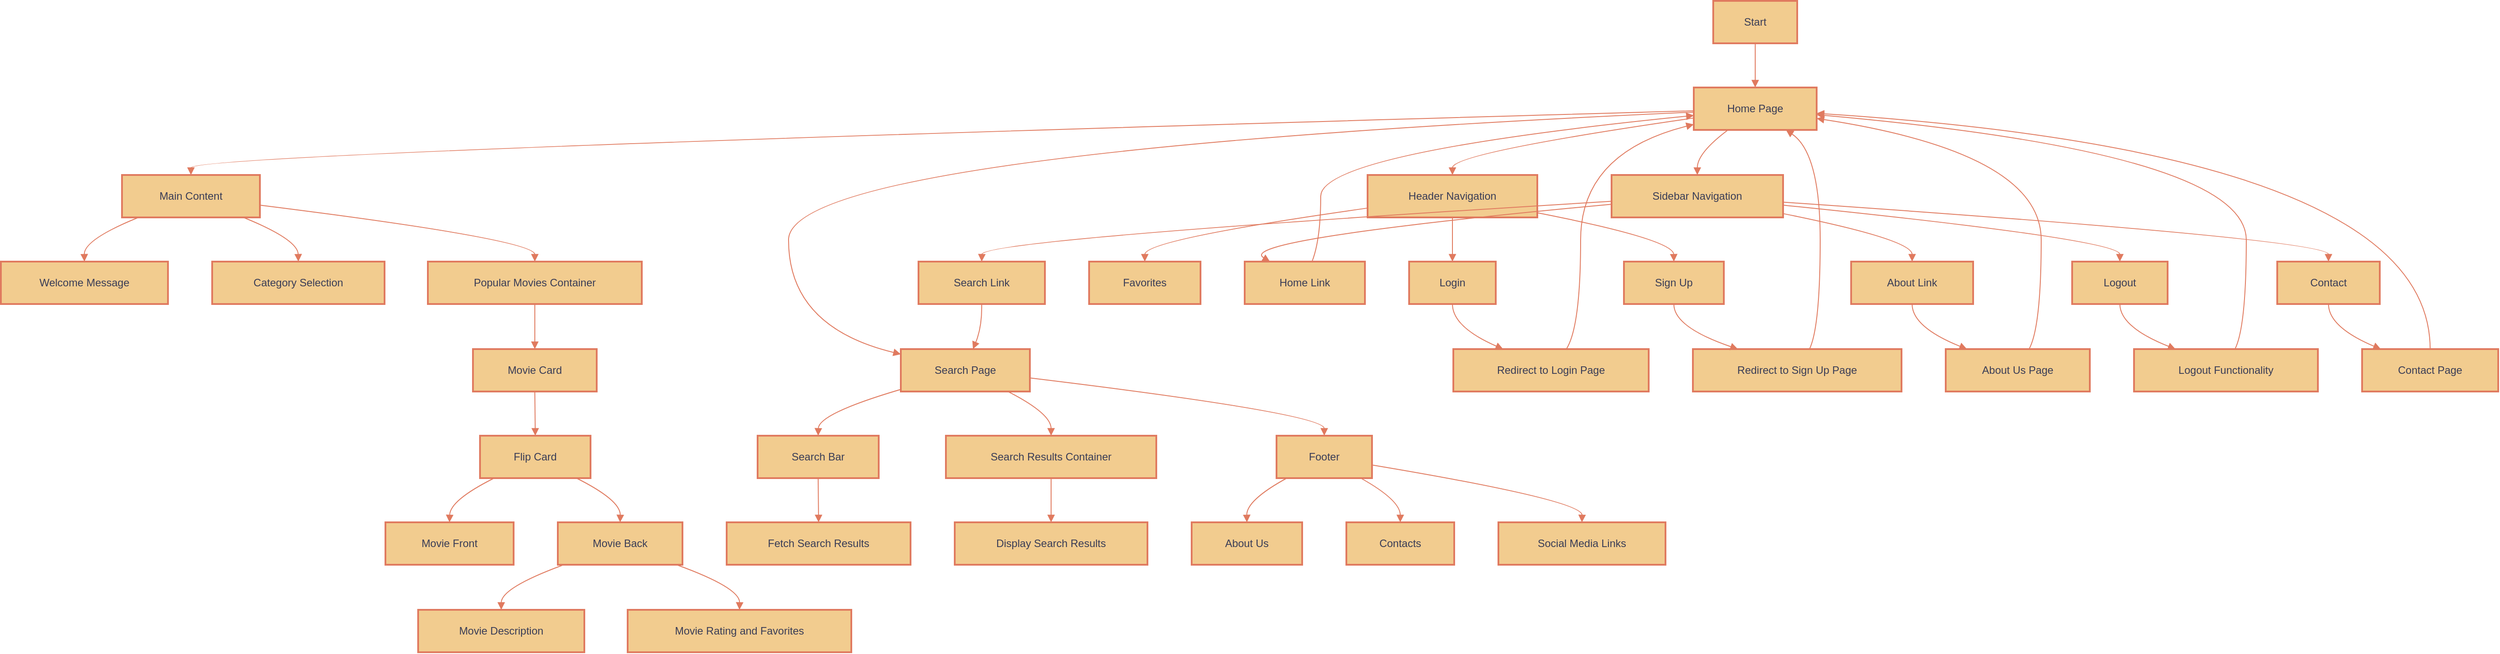 <mxfile version="24.7.17">
  <diagram name="Page-1" id="RwiVDrGwcPDumMMB-b11">
    <mxGraphModel dx="1000" dy="497" grid="1" gridSize="10" guides="1" tooltips="1" connect="1" arrows="1" fold="1" page="1" pageScale="1" pageWidth="827" pageHeight="1169" math="0" shadow="0">
      <root>
        <mxCell id="0" />
        <mxCell id="1" parent="0" />
        <mxCell id="AO27_3ovghTQUj0quv3u-1" value="Start" style="whiteSpace=wrap;strokeWidth=2;labelBackgroundColor=none;fillColor=#F2CC8F;strokeColor=#E07A5F;fontColor=#393C56;" vertex="1" parent="1">
          <mxGeometry x="1957" y="20" width="95" height="48" as="geometry" />
        </mxCell>
        <mxCell id="AO27_3ovghTQUj0quv3u-2" value="Home Page" style="whiteSpace=wrap;strokeWidth=2;labelBackgroundColor=none;fillColor=#F2CC8F;strokeColor=#E07A5F;fontColor=#393C56;" vertex="1" parent="1">
          <mxGeometry x="1935" y="118" width="139" height="48" as="geometry" />
        </mxCell>
        <mxCell id="AO27_3ovghTQUj0quv3u-3" value="Header Navigation" style="whiteSpace=wrap;strokeWidth=2;labelBackgroundColor=none;fillColor=#F2CC8F;strokeColor=#E07A5F;fontColor=#393C56;" vertex="1" parent="1">
          <mxGeometry x="1566" y="217" width="192" height="48" as="geometry" />
        </mxCell>
        <mxCell id="AO27_3ovghTQUj0quv3u-4" value="Sidebar Navigation" style="whiteSpace=wrap;strokeWidth=2;labelBackgroundColor=none;fillColor=#F2CC8F;strokeColor=#E07A5F;fontColor=#393C56;" vertex="1" parent="1">
          <mxGeometry x="1842" y="217" width="194" height="48" as="geometry" />
        </mxCell>
        <mxCell id="AO27_3ovghTQUj0quv3u-5" value="Main Content" style="whiteSpace=wrap;strokeWidth=2;labelBackgroundColor=none;fillColor=#F2CC8F;strokeColor=#E07A5F;fontColor=#393C56;" vertex="1" parent="1">
          <mxGeometry x="157" y="217" width="156" height="48" as="geometry" />
        </mxCell>
        <mxCell id="AO27_3ovghTQUj0quv3u-6" value="Welcome Message" style="whiteSpace=wrap;strokeWidth=2;labelBackgroundColor=none;fillColor=#F2CC8F;strokeColor=#E07A5F;fontColor=#393C56;" vertex="1" parent="1">
          <mxGeometry x="20" y="315" width="189" height="48" as="geometry" />
        </mxCell>
        <mxCell id="AO27_3ovghTQUj0quv3u-7" value="Category Selection" style="whiteSpace=wrap;strokeWidth=2;labelBackgroundColor=none;fillColor=#F2CC8F;strokeColor=#E07A5F;fontColor=#393C56;" vertex="1" parent="1">
          <mxGeometry x="259" y="315" width="195" height="48" as="geometry" />
        </mxCell>
        <mxCell id="AO27_3ovghTQUj0quv3u-8" value="Popular Movies Container" style="whiteSpace=wrap;strokeWidth=2;labelBackgroundColor=none;fillColor=#F2CC8F;strokeColor=#E07A5F;fontColor=#393C56;" vertex="1" parent="1">
          <mxGeometry x="503" y="315" width="242" height="48" as="geometry" />
        </mxCell>
        <mxCell id="AO27_3ovghTQUj0quv3u-9" value="Movie Card" style="whiteSpace=wrap;strokeWidth=2;labelBackgroundColor=none;fillColor=#F2CC8F;strokeColor=#E07A5F;fontColor=#393C56;" vertex="1" parent="1">
          <mxGeometry x="554" y="414" width="140" height="48" as="geometry" />
        </mxCell>
        <mxCell id="AO27_3ovghTQUj0quv3u-10" value="Flip Card" style="whiteSpace=wrap;strokeWidth=2;labelBackgroundColor=none;fillColor=#F2CC8F;strokeColor=#E07A5F;fontColor=#393C56;" vertex="1" parent="1">
          <mxGeometry x="562" y="512" width="125" height="48" as="geometry" />
        </mxCell>
        <mxCell id="AO27_3ovghTQUj0quv3u-11" value="Movie Front" style="whiteSpace=wrap;strokeWidth=2;labelBackgroundColor=none;fillColor=#F2CC8F;strokeColor=#E07A5F;fontColor=#393C56;" vertex="1" parent="1">
          <mxGeometry x="455" y="610" width="145" height="48" as="geometry" />
        </mxCell>
        <mxCell id="AO27_3ovghTQUj0quv3u-12" value="Movie Back" style="whiteSpace=wrap;strokeWidth=2;labelBackgroundColor=none;fillColor=#F2CC8F;strokeColor=#E07A5F;fontColor=#393C56;" vertex="1" parent="1">
          <mxGeometry x="650" y="610" width="141" height="48" as="geometry" />
        </mxCell>
        <mxCell id="AO27_3ovghTQUj0quv3u-13" value="Movie Description" style="whiteSpace=wrap;strokeWidth=2;labelBackgroundColor=none;fillColor=#F2CC8F;strokeColor=#E07A5F;fontColor=#393C56;" vertex="1" parent="1">
          <mxGeometry x="492" y="709" width="188" height="48" as="geometry" />
        </mxCell>
        <mxCell id="AO27_3ovghTQUj0quv3u-14" value="Movie Rating and Favorites" style="whiteSpace=wrap;strokeWidth=2;labelBackgroundColor=none;fillColor=#F2CC8F;strokeColor=#E07A5F;fontColor=#393C56;" vertex="1" parent="1">
          <mxGeometry x="729" y="709" width="253" height="48" as="geometry" />
        </mxCell>
        <mxCell id="AO27_3ovghTQUj0quv3u-15" value="Login" style="whiteSpace=wrap;strokeWidth=2;labelBackgroundColor=none;fillColor=#F2CC8F;strokeColor=#E07A5F;fontColor=#393C56;" vertex="1" parent="1">
          <mxGeometry x="1613" y="315" width="98" height="48" as="geometry" />
        </mxCell>
        <mxCell id="AO27_3ovghTQUj0quv3u-16" value="Sign Up" style="whiteSpace=wrap;strokeWidth=2;labelBackgroundColor=none;fillColor=#F2CC8F;strokeColor=#E07A5F;fontColor=#393C56;" vertex="1" parent="1">
          <mxGeometry x="1856" y="315" width="113" height="48" as="geometry" />
        </mxCell>
        <mxCell id="AO27_3ovghTQUj0quv3u-17" value="Favorites" style="whiteSpace=wrap;strokeWidth=2;labelBackgroundColor=none;fillColor=#F2CC8F;strokeColor=#E07A5F;fontColor=#393C56;" vertex="1" parent="1">
          <mxGeometry x="1251" y="315" width="126" height="48" as="geometry" />
        </mxCell>
        <mxCell id="AO27_3ovghTQUj0quv3u-18" value="Home Link" style="whiteSpace=wrap;strokeWidth=2;labelBackgroundColor=none;fillColor=#F2CC8F;strokeColor=#E07A5F;fontColor=#393C56;" vertex="1" parent="1">
          <mxGeometry x="1427" y="315" width="136" height="48" as="geometry" />
        </mxCell>
        <mxCell id="AO27_3ovghTQUj0quv3u-19" value="Search Link" style="whiteSpace=wrap;strokeWidth=2;labelBackgroundColor=none;fillColor=#F2CC8F;strokeColor=#E07A5F;fontColor=#393C56;" vertex="1" parent="1">
          <mxGeometry x="1058" y="315" width="143" height="48" as="geometry" />
        </mxCell>
        <mxCell id="AO27_3ovghTQUj0quv3u-20" value="About Link" style="whiteSpace=wrap;strokeWidth=2;labelBackgroundColor=none;fillColor=#F2CC8F;strokeColor=#E07A5F;fontColor=#393C56;" vertex="1" parent="1">
          <mxGeometry x="2113" y="315" width="138" height="48" as="geometry" />
        </mxCell>
        <mxCell id="AO27_3ovghTQUj0quv3u-21" value="Logout" style="whiteSpace=wrap;strokeWidth=2;labelBackgroundColor=none;fillColor=#F2CC8F;strokeColor=#E07A5F;fontColor=#393C56;" vertex="1" parent="1">
          <mxGeometry x="2363" y="315" width="108" height="48" as="geometry" />
        </mxCell>
        <mxCell id="AO27_3ovghTQUj0quv3u-22" value="Contact" style="whiteSpace=wrap;strokeWidth=2;labelBackgroundColor=none;fillColor=#F2CC8F;strokeColor=#E07A5F;fontColor=#393C56;" vertex="1" parent="1">
          <mxGeometry x="2595" y="315" width="116" height="48" as="geometry" />
        </mxCell>
        <mxCell id="AO27_3ovghTQUj0quv3u-23" value="Search Page" style="whiteSpace=wrap;strokeWidth=2;labelBackgroundColor=none;fillColor=#F2CC8F;strokeColor=#E07A5F;fontColor=#393C56;" vertex="1" parent="1">
          <mxGeometry x="1038" y="414" width="146" height="48" as="geometry" />
        </mxCell>
        <mxCell id="AO27_3ovghTQUj0quv3u-24" value="Search Bar" style="whiteSpace=wrap;strokeWidth=2;labelBackgroundColor=none;fillColor=#F2CC8F;strokeColor=#E07A5F;fontColor=#393C56;" vertex="1" parent="1">
          <mxGeometry x="876" y="512" width="137" height="48" as="geometry" />
        </mxCell>
        <mxCell id="AO27_3ovghTQUj0quv3u-25" value="Search Results Container" style="whiteSpace=wrap;strokeWidth=2;labelBackgroundColor=none;fillColor=#F2CC8F;strokeColor=#E07A5F;fontColor=#393C56;" vertex="1" parent="1">
          <mxGeometry x="1089" y="512" width="238" height="48" as="geometry" />
        </mxCell>
        <mxCell id="AO27_3ovghTQUj0quv3u-26" value="Redirect to Login Page" style="whiteSpace=wrap;strokeWidth=2;labelBackgroundColor=none;fillColor=#F2CC8F;strokeColor=#E07A5F;fontColor=#393C56;" vertex="1" parent="1">
          <mxGeometry x="1663" y="414" width="221" height="48" as="geometry" />
        </mxCell>
        <mxCell id="AO27_3ovghTQUj0quv3u-27" value="Redirect to Sign Up Page" style="whiteSpace=wrap;strokeWidth=2;labelBackgroundColor=none;fillColor=#F2CC8F;strokeColor=#E07A5F;fontColor=#393C56;" vertex="1" parent="1">
          <mxGeometry x="1934" y="414" width="236" height="48" as="geometry" />
        </mxCell>
        <mxCell id="AO27_3ovghTQUj0quv3u-28" value="Fetch Search Results" style="whiteSpace=wrap;strokeWidth=2;labelBackgroundColor=none;fillColor=#F2CC8F;strokeColor=#E07A5F;fontColor=#393C56;" vertex="1" parent="1">
          <mxGeometry x="841" y="610" width="208" height="48" as="geometry" />
        </mxCell>
        <mxCell id="AO27_3ovghTQUj0quv3u-29" value="Display Search Results" style="whiteSpace=wrap;strokeWidth=2;labelBackgroundColor=none;fillColor=#F2CC8F;strokeColor=#E07A5F;fontColor=#393C56;" vertex="1" parent="1">
          <mxGeometry x="1099" y="610" width="218" height="48" as="geometry" />
        </mxCell>
        <mxCell id="AO27_3ovghTQUj0quv3u-30" value="Footer" style="whiteSpace=wrap;strokeWidth=2;labelBackgroundColor=none;fillColor=#F2CC8F;strokeColor=#E07A5F;fontColor=#393C56;" vertex="1" parent="1">
          <mxGeometry x="1463" y="512" width="108" height="48" as="geometry" />
        </mxCell>
        <mxCell id="AO27_3ovghTQUj0quv3u-31" value="About Us" style="whiteSpace=wrap;strokeWidth=2;labelBackgroundColor=none;fillColor=#F2CC8F;strokeColor=#E07A5F;fontColor=#393C56;" vertex="1" parent="1">
          <mxGeometry x="1367" y="610" width="125" height="48" as="geometry" />
        </mxCell>
        <mxCell id="AO27_3ovghTQUj0quv3u-32" value="Contacts" style="whiteSpace=wrap;strokeWidth=2;labelBackgroundColor=none;fillColor=#F2CC8F;strokeColor=#E07A5F;fontColor=#393C56;" vertex="1" parent="1">
          <mxGeometry x="1542" y="610" width="122" height="48" as="geometry" />
        </mxCell>
        <mxCell id="AO27_3ovghTQUj0quv3u-33" value="Social Media Links" style="whiteSpace=wrap;strokeWidth=2;labelBackgroundColor=none;fillColor=#F2CC8F;strokeColor=#E07A5F;fontColor=#393C56;" vertex="1" parent="1">
          <mxGeometry x="1714" y="610" width="189" height="48" as="geometry" />
        </mxCell>
        <mxCell id="AO27_3ovghTQUj0quv3u-34" value="About Us Page" style="whiteSpace=wrap;strokeWidth=2;labelBackgroundColor=none;fillColor=#F2CC8F;strokeColor=#E07A5F;fontColor=#393C56;" vertex="1" parent="1">
          <mxGeometry x="2220" y="414" width="163" height="48" as="geometry" />
        </mxCell>
        <mxCell id="AO27_3ovghTQUj0quv3u-35" value="Logout Functionality" style="whiteSpace=wrap;strokeWidth=2;labelBackgroundColor=none;fillColor=#F2CC8F;strokeColor=#E07A5F;fontColor=#393C56;" vertex="1" parent="1">
          <mxGeometry x="2433" y="414" width="208" height="48" as="geometry" />
        </mxCell>
        <mxCell id="AO27_3ovghTQUj0quv3u-36" value="Contact Page" style="whiteSpace=wrap;strokeWidth=2;labelBackgroundColor=none;fillColor=#F2CC8F;strokeColor=#E07A5F;fontColor=#393C56;" vertex="1" parent="1">
          <mxGeometry x="2691" y="414" width="154" height="48" as="geometry" />
        </mxCell>
        <mxCell id="AO27_3ovghTQUj0quv3u-37" value="" style="curved=1;startArrow=none;endArrow=block;exitX=0.5;exitY=1.01;entryX=0.5;entryY=0.01;rounded=0;labelBackgroundColor=none;strokeColor=#E07A5F;fontColor=default;" edge="1" parent="1" source="AO27_3ovghTQUj0quv3u-1" target="AO27_3ovghTQUj0quv3u-2">
          <mxGeometry relative="1" as="geometry">
            <Array as="points" />
          </mxGeometry>
        </mxCell>
        <mxCell id="AO27_3ovghTQUj0quv3u-38" value="" style="curved=1;startArrow=none;endArrow=block;exitX=0;exitY=0.72;entryX=0.5;entryY=0;rounded=0;labelBackgroundColor=none;strokeColor=#E07A5F;fontColor=default;" edge="1" parent="1" source="AO27_3ovghTQUj0quv3u-2" target="AO27_3ovghTQUj0quv3u-3">
          <mxGeometry relative="1" as="geometry">
            <Array as="points">
              <mxPoint x="1662" y="192" />
            </Array>
          </mxGeometry>
        </mxCell>
        <mxCell id="AO27_3ovghTQUj0quv3u-39" value="" style="curved=1;startArrow=none;endArrow=block;exitX=0.27;exitY=1.02;entryX=0.5;entryY=0;rounded=0;labelBackgroundColor=none;strokeColor=#E07A5F;fontColor=default;" edge="1" parent="1" source="AO27_3ovghTQUj0quv3u-2" target="AO27_3ovghTQUj0quv3u-4">
          <mxGeometry relative="1" as="geometry">
            <Array as="points">
              <mxPoint x="1939" y="192" />
            </Array>
          </mxGeometry>
        </mxCell>
        <mxCell id="AO27_3ovghTQUj0quv3u-40" value="" style="curved=1;startArrow=none;endArrow=block;exitX=0;exitY=0.55;entryX=0.5;entryY=0;rounded=0;labelBackgroundColor=none;strokeColor=#E07A5F;fontColor=default;" edge="1" parent="1" source="AO27_3ovghTQUj0quv3u-2" target="AO27_3ovghTQUj0quv3u-5">
          <mxGeometry relative="1" as="geometry">
            <Array as="points">
              <mxPoint x="235" y="192" />
            </Array>
          </mxGeometry>
        </mxCell>
        <mxCell id="AO27_3ovghTQUj0quv3u-41" value="" style="curved=1;startArrow=none;endArrow=block;exitX=0.12;exitY=1;entryX=0.5;entryY=0;rounded=0;labelBackgroundColor=none;strokeColor=#E07A5F;fontColor=default;" edge="1" parent="1" source="AO27_3ovghTQUj0quv3u-5" target="AO27_3ovghTQUj0quv3u-6">
          <mxGeometry relative="1" as="geometry">
            <Array as="points">
              <mxPoint x="114" y="290" />
            </Array>
          </mxGeometry>
        </mxCell>
        <mxCell id="AO27_3ovghTQUj0quv3u-42" value="" style="curved=1;startArrow=none;endArrow=block;exitX=0.88;exitY=1;entryX=0.5;entryY=0;rounded=0;labelBackgroundColor=none;strokeColor=#E07A5F;fontColor=default;" edge="1" parent="1" source="AO27_3ovghTQUj0quv3u-5" target="AO27_3ovghTQUj0quv3u-7">
          <mxGeometry relative="1" as="geometry">
            <Array as="points">
              <mxPoint x="356" y="290" />
            </Array>
          </mxGeometry>
        </mxCell>
        <mxCell id="AO27_3ovghTQUj0quv3u-43" value="" style="curved=1;startArrow=none;endArrow=block;exitX=1;exitY=0.71;entryX=0.5;entryY=0;rounded=0;labelBackgroundColor=none;strokeColor=#E07A5F;fontColor=default;" edge="1" parent="1" source="AO27_3ovghTQUj0quv3u-5" target="AO27_3ovghTQUj0quv3u-8">
          <mxGeometry relative="1" as="geometry">
            <Array as="points">
              <mxPoint x="624" y="290" />
            </Array>
          </mxGeometry>
        </mxCell>
        <mxCell id="AO27_3ovghTQUj0quv3u-44" value="" style="curved=1;startArrow=none;endArrow=block;exitX=0.5;exitY=1.01;entryX=0.5;entryY=-0.01;rounded=0;labelBackgroundColor=none;strokeColor=#E07A5F;fontColor=default;" edge="1" parent="1" source="AO27_3ovghTQUj0quv3u-8" target="AO27_3ovghTQUj0quv3u-9">
          <mxGeometry relative="1" as="geometry">
            <Array as="points" />
          </mxGeometry>
        </mxCell>
        <mxCell id="AO27_3ovghTQUj0quv3u-45" value="" style="curved=1;startArrow=none;endArrow=block;exitX=0.5;exitY=1;entryX=0.5;entryY=0;rounded=0;labelBackgroundColor=none;strokeColor=#E07A5F;fontColor=default;" edge="1" parent="1" source="AO27_3ovghTQUj0quv3u-9" target="AO27_3ovghTQUj0quv3u-10">
          <mxGeometry relative="1" as="geometry">
            <Array as="points" />
          </mxGeometry>
        </mxCell>
        <mxCell id="AO27_3ovghTQUj0quv3u-46" value="" style="curved=1;startArrow=none;endArrow=block;exitX=0.12;exitY=1.01;entryX=0.5;entryY=0.01;rounded=0;labelBackgroundColor=none;strokeColor=#E07A5F;fontColor=default;" edge="1" parent="1" source="AO27_3ovghTQUj0quv3u-10" target="AO27_3ovghTQUj0quv3u-11">
          <mxGeometry relative="1" as="geometry">
            <Array as="points">
              <mxPoint x="528" y="585" />
            </Array>
          </mxGeometry>
        </mxCell>
        <mxCell id="AO27_3ovghTQUj0quv3u-47" value="" style="curved=1;startArrow=none;endArrow=block;exitX=0.88;exitY=1.01;entryX=0.5;entryY=0.01;rounded=0;labelBackgroundColor=none;strokeColor=#E07A5F;fontColor=default;" edge="1" parent="1" source="AO27_3ovghTQUj0quv3u-10" target="AO27_3ovghTQUj0quv3u-12">
          <mxGeometry relative="1" as="geometry">
            <Array as="points">
              <mxPoint x="721" y="585" />
            </Array>
          </mxGeometry>
        </mxCell>
        <mxCell id="AO27_3ovghTQUj0quv3u-48" value="" style="curved=1;startArrow=none;endArrow=block;exitX=0.03;exitY=1.02;entryX=0.5;entryY=0;rounded=0;labelBackgroundColor=none;strokeColor=#E07A5F;fontColor=default;" edge="1" parent="1" source="AO27_3ovghTQUj0quv3u-12" target="AO27_3ovghTQUj0quv3u-13">
          <mxGeometry relative="1" as="geometry">
            <Array as="points">
              <mxPoint x="586" y="684" />
            </Array>
          </mxGeometry>
        </mxCell>
        <mxCell id="AO27_3ovghTQUj0quv3u-49" value="" style="curved=1;startArrow=none;endArrow=block;exitX=0.97;exitY=1.02;entryX=0.5;entryY=0;rounded=0;labelBackgroundColor=none;strokeColor=#E07A5F;fontColor=default;" edge="1" parent="1" source="AO27_3ovghTQUj0quv3u-12" target="AO27_3ovghTQUj0quv3u-14">
          <mxGeometry relative="1" as="geometry">
            <Array as="points">
              <mxPoint x="856" y="684" />
            </Array>
          </mxGeometry>
        </mxCell>
        <mxCell id="AO27_3ovghTQUj0quv3u-50" value="" style="curved=1;startArrow=none;endArrow=block;exitX=0.5;exitY=1;entryX=0.5;entryY=0;rounded=0;labelBackgroundColor=none;strokeColor=#E07A5F;fontColor=default;" edge="1" parent="1" source="AO27_3ovghTQUj0quv3u-3" target="AO27_3ovghTQUj0quv3u-15">
          <mxGeometry relative="1" as="geometry">
            <Array as="points" />
          </mxGeometry>
        </mxCell>
        <mxCell id="AO27_3ovghTQUj0quv3u-51" value="" style="curved=1;startArrow=none;endArrow=block;exitX=1;exitY=0.89;entryX=0.5;entryY=0;rounded=0;labelBackgroundColor=none;strokeColor=#E07A5F;fontColor=default;" edge="1" parent="1" source="AO27_3ovghTQUj0quv3u-3" target="AO27_3ovghTQUj0quv3u-16">
          <mxGeometry relative="1" as="geometry">
            <Array as="points">
              <mxPoint x="1912" y="290" />
            </Array>
          </mxGeometry>
        </mxCell>
        <mxCell id="AO27_3ovghTQUj0quv3u-52" value="" style="curved=1;startArrow=none;endArrow=block;exitX=0;exitY=0.78;entryX=0.5;entryY=0;rounded=0;labelBackgroundColor=none;strokeColor=#E07A5F;fontColor=default;" edge="1" parent="1" source="AO27_3ovghTQUj0quv3u-3" target="AO27_3ovghTQUj0quv3u-17">
          <mxGeometry relative="1" as="geometry">
            <Array as="points">
              <mxPoint x="1314" y="290" />
            </Array>
          </mxGeometry>
        </mxCell>
        <mxCell id="AO27_3ovghTQUj0quv3u-53" value="" style="curved=1;startArrow=none;endArrow=block;exitX=0;exitY=0.69;entryX=0.21;entryY=0;rounded=0;labelBackgroundColor=none;strokeColor=#E07A5F;fontColor=default;" edge="1" parent="1" source="AO27_3ovghTQUj0quv3u-4" target="AO27_3ovghTQUj0quv3u-18">
          <mxGeometry relative="1" as="geometry">
            <Array as="points">
              <mxPoint x="1414" y="290" />
            </Array>
          </mxGeometry>
        </mxCell>
        <mxCell id="AO27_3ovghTQUj0quv3u-54" value="" style="curved=1;startArrow=none;endArrow=block;exitX=0;exitY=0.62;entryX=0.5;entryY=0;rounded=0;labelBackgroundColor=none;strokeColor=#E07A5F;fontColor=default;" edge="1" parent="1" source="AO27_3ovghTQUj0quv3u-4" target="AO27_3ovghTQUj0quv3u-19">
          <mxGeometry relative="1" as="geometry">
            <Array as="points">
              <mxPoint x="1130" y="290" />
            </Array>
          </mxGeometry>
        </mxCell>
        <mxCell id="AO27_3ovghTQUj0quv3u-55" value="" style="curved=1;startArrow=none;endArrow=block;exitX=1;exitY=0.91;entryX=0.5;entryY=0;rounded=0;labelBackgroundColor=none;strokeColor=#E07A5F;fontColor=default;" edge="1" parent="1" source="AO27_3ovghTQUj0quv3u-4" target="AO27_3ovghTQUj0quv3u-20">
          <mxGeometry relative="1" as="geometry">
            <Array as="points">
              <mxPoint x="2182" y="290" />
            </Array>
          </mxGeometry>
        </mxCell>
        <mxCell id="AO27_3ovghTQUj0quv3u-56" value="" style="curved=1;startArrow=none;endArrow=block;exitX=1;exitY=0.71;entryX=0.5;entryY=0;rounded=0;labelBackgroundColor=none;strokeColor=#E07A5F;fontColor=default;" edge="1" parent="1" source="AO27_3ovghTQUj0quv3u-4" target="AO27_3ovghTQUj0quv3u-21">
          <mxGeometry relative="1" as="geometry">
            <Array as="points">
              <mxPoint x="2417" y="290" />
            </Array>
          </mxGeometry>
        </mxCell>
        <mxCell id="AO27_3ovghTQUj0quv3u-57" value="" style="curved=1;startArrow=none;endArrow=block;exitX=1;exitY=0.64;entryX=0.5;entryY=0;rounded=0;labelBackgroundColor=none;strokeColor=#E07A5F;fontColor=default;" edge="1" parent="1" source="AO27_3ovghTQUj0quv3u-4" target="AO27_3ovghTQUj0quv3u-22">
          <mxGeometry relative="1" as="geometry">
            <Array as="points">
              <mxPoint x="2653" y="290" />
            </Array>
          </mxGeometry>
        </mxCell>
        <mxCell id="AO27_3ovghTQUj0quv3u-58" value="" style="curved=1;startArrow=none;endArrow=block;exitX=0;exitY=0.58;entryX=0;entryY=0.12;rounded=0;labelBackgroundColor=none;strokeColor=#E07A5F;fontColor=default;" edge="1" parent="1" source="AO27_3ovghTQUj0quv3u-2" target="AO27_3ovghTQUj0quv3u-23">
          <mxGeometry relative="1" as="geometry">
            <Array as="points">
              <mxPoint x="911" y="192" />
              <mxPoint x="911" y="389" />
            </Array>
          </mxGeometry>
        </mxCell>
        <mxCell id="AO27_3ovghTQUj0quv3u-59" value="" style="curved=1;startArrow=none;endArrow=block;exitX=0;exitY=0.95;entryX=0.5;entryY=0;rounded=0;labelBackgroundColor=none;strokeColor=#E07A5F;fontColor=default;" edge="1" parent="1" source="AO27_3ovghTQUj0quv3u-23" target="AO27_3ovghTQUj0quv3u-24">
          <mxGeometry relative="1" as="geometry">
            <Array as="points">
              <mxPoint x="945" y="487" />
            </Array>
          </mxGeometry>
        </mxCell>
        <mxCell id="AO27_3ovghTQUj0quv3u-60" value="" style="curved=1;startArrow=none;endArrow=block;exitX=0.83;exitY=1;entryX=0.5;entryY=0;rounded=0;labelBackgroundColor=none;strokeColor=#E07A5F;fontColor=default;" edge="1" parent="1" source="AO27_3ovghTQUj0quv3u-23" target="AO27_3ovghTQUj0quv3u-25">
          <mxGeometry relative="1" as="geometry">
            <Array as="points">
              <mxPoint x="1208" y="487" />
            </Array>
          </mxGeometry>
        </mxCell>
        <mxCell id="AO27_3ovghTQUj0quv3u-61" value="" style="curved=1;startArrow=none;endArrow=block;exitX=0.5;exitY=1.01;entryX=0.25;entryY=-0.01;rounded=0;labelBackgroundColor=none;strokeColor=#E07A5F;fontColor=default;" edge="1" parent="1" source="AO27_3ovghTQUj0quv3u-15" target="AO27_3ovghTQUj0quv3u-26">
          <mxGeometry relative="1" as="geometry">
            <Array as="points">
              <mxPoint x="1662" y="389" />
            </Array>
          </mxGeometry>
        </mxCell>
        <mxCell id="AO27_3ovghTQUj0quv3u-62" value="" style="curved=1;startArrow=none;endArrow=block;exitX=0.5;exitY=1.01;entryX=0.21;entryY=-0.01;rounded=0;labelBackgroundColor=none;strokeColor=#E07A5F;fontColor=default;" edge="1" parent="1" source="AO27_3ovghTQUj0quv3u-16" target="AO27_3ovghTQUj0quv3u-27">
          <mxGeometry relative="1" as="geometry">
            <Array as="points">
              <mxPoint x="1912" y="389" />
            </Array>
          </mxGeometry>
        </mxCell>
        <mxCell id="AO27_3ovghTQUj0quv3u-63" value="" style="curved=1;startArrow=none;endArrow=block;exitX=0.5;exitY=1.01;entryX=0.5;entryY=0.01;rounded=0;labelBackgroundColor=none;strokeColor=#E07A5F;fontColor=default;" edge="1" parent="1" source="AO27_3ovghTQUj0quv3u-24" target="AO27_3ovghTQUj0quv3u-28">
          <mxGeometry relative="1" as="geometry">
            <Array as="points" />
          </mxGeometry>
        </mxCell>
        <mxCell id="AO27_3ovghTQUj0quv3u-64" value="" style="curved=1;startArrow=none;endArrow=block;exitX=0.5;exitY=1.01;entryX=0.5;entryY=0.01;rounded=0;labelBackgroundColor=none;strokeColor=#E07A5F;fontColor=default;" edge="1" parent="1" source="AO27_3ovghTQUj0quv3u-25" target="AO27_3ovghTQUj0quv3u-29">
          <mxGeometry relative="1" as="geometry">
            <Array as="points" />
          </mxGeometry>
        </mxCell>
        <mxCell id="AO27_3ovghTQUj0quv3u-65" value="" style="curved=1;startArrow=none;endArrow=block;exitX=1;exitY=0.68;entryX=0.5;entryY=0;rounded=0;labelBackgroundColor=none;strokeColor=#E07A5F;fontColor=default;" edge="1" parent="1" source="AO27_3ovghTQUj0quv3u-23" target="AO27_3ovghTQUj0quv3u-30">
          <mxGeometry relative="1" as="geometry">
            <Array as="points">
              <mxPoint x="1517" y="487" />
            </Array>
          </mxGeometry>
        </mxCell>
        <mxCell id="AO27_3ovghTQUj0quv3u-66" value="" style="curved=1;startArrow=none;endArrow=block;exitX=0.1;exitY=1.01;entryX=0.5;entryY=0.01;rounded=0;labelBackgroundColor=none;strokeColor=#E07A5F;fontColor=default;" edge="1" parent="1" source="AO27_3ovghTQUj0quv3u-30" target="AO27_3ovghTQUj0quv3u-31">
          <mxGeometry relative="1" as="geometry">
            <Array as="points">
              <mxPoint x="1429" y="585" />
            </Array>
          </mxGeometry>
        </mxCell>
        <mxCell id="AO27_3ovghTQUj0quv3u-67" value="" style="curved=1;startArrow=none;endArrow=block;exitX=0.89;exitY=1.01;entryX=0.5;entryY=0.01;rounded=0;labelBackgroundColor=none;strokeColor=#E07A5F;fontColor=default;" edge="1" parent="1" source="AO27_3ovghTQUj0quv3u-30" target="AO27_3ovghTQUj0quv3u-32">
          <mxGeometry relative="1" as="geometry">
            <Array as="points">
              <mxPoint x="1603" y="585" />
            </Array>
          </mxGeometry>
        </mxCell>
        <mxCell id="AO27_3ovghTQUj0quv3u-68" value="" style="curved=1;startArrow=none;endArrow=block;exitX=1;exitY=0.69;entryX=0.5;entryY=0.01;rounded=0;labelBackgroundColor=none;strokeColor=#E07A5F;fontColor=default;" edge="1" parent="1" source="AO27_3ovghTQUj0quv3u-30" target="AO27_3ovghTQUj0quv3u-33">
          <mxGeometry relative="1" as="geometry">
            <Array as="points">
              <mxPoint x="1809" y="585" />
            </Array>
          </mxGeometry>
        </mxCell>
        <mxCell id="AO27_3ovghTQUj0quv3u-69" value="" style="curved=1;startArrow=none;endArrow=block;exitX=0.56;exitY=0;entryX=0;entryY=0.66;rounded=0;labelBackgroundColor=none;strokeColor=#E07A5F;fontColor=default;" edge="1" parent="1" source="AO27_3ovghTQUj0quv3u-18" target="AO27_3ovghTQUj0quv3u-2">
          <mxGeometry relative="1" as="geometry">
            <Array as="points">
              <mxPoint x="1513" y="290" />
              <mxPoint x="1513" y="192" />
            </Array>
          </mxGeometry>
        </mxCell>
        <mxCell id="AO27_3ovghTQUj0quv3u-70" value="" style="curved=1;startArrow=none;endArrow=block;exitX=0.5;exitY=1.01;entryX=0.56;entryY=-0.01;rounded=0;labelBackgroundColor=none;strokeColor=#E07A5F;fontColor=default;" edge="1" parent="1" source="AO27_3ovghTQUj0quv3u-19" target="AO27_3ovghTQUj0quv3u-23">
          <mxGeometry relative="1" as="geometry">
            <Array as="points">
              <mxPoint x="1130" y="389" />
            </Array>
          </mxGeometry>
        </mxCell>
        <mxCell id="AO27_3ovghTQUj0quv3u-71" value="" style="curved=1;startArrow=none;endArrow=block;exitX=0.5;exitY=1.01;entryX=0.14;entryY=-0.01;rounded=0;labelBackgroundColor=none;strokeColor=#E07A5F;fontColor=default;" edge="1" parent="1" source="AO27_3ovghTQUj0quv3u-20" target="AO27_3ovghTQUj0quv3u-34">
          <mxGeometry relative="1" as="geometry">
            <Array as="points">
              <mxPoint x="2182" y="389" />
            </Array>
          </mxGeometry>
        </mxCell>
        <mxCell id="AO27_3ovghTQUj0quv3u-72" value="" style="curved=1;startArrow=none;endArrow=block;exitX=0.5;exitY=1.01;entryX=0.22;entryY=-0.01;rounded=0;labelBackgroundColor=none;strokeColor=#E07A5F;fontColor=default;" edge="1" parent="1" source="AO27_3ovghTQUj0quv3u-21" target="AO27_3ovghTQUj0quv3u-35">
          <mxGeometry relative="1" as="geometry">
            <Array as="points">
              <mxPoint x="2417" y="389" />
            </Array>
          </mxGeometry>
        </mxCell>
        <mxCell id="AO27_3ovghTQUj0quv3u-73" value="" style="curved=1;startArrow=none;endArrow=block;exitX=0.5;exitY=1.01;entryX=0.13;entryY=-0.01;rounded=0;labelBackgroundColor=none;strokeColor=#E07A5F;fontColor=default;" edge="1" parent="1" source="AO27_3ovghTQUj0quv3u-22" target="AO27_3ovghTQUj0quv3u-36">
          <mxGeometry relative="1" as="geometry">
            <Array as="points">
              <mxPoint x="2653" y="389" />
            </Array>
          </mxGeometry>
        </mxCell>
        <mxCell id="AO27_3ovghTQUj0quv3u-74" value="" style="curved=1;startArrow=none;endArrow=block;exitX=0.58;exitY=-0.01;entryX=1;entryY=0.73;rounded=0;labelBackgroundColor=none;strokeColor=#E07A5F;fontColor=default;" edge="1" parent="1" source="AO27_3ovghTQUj0quv3u-34" target="AO27_3ovghTQUj0quv3u-2">
          <mxGeometry relative="1" as="geometry">
            <Array as="points">
              <mxPoint x="2328" y="389" />
              <mxPoint x="2328" y="192" />
            </Array>
          </mxGeometry>
        </mxCell>
        <mxCell id="AO27_3ovghTQUj0quv3u-75" value="" style="curved=1;startArrow=none;endArrow=block;exitX=0.55;exitY=-0.01;entryX=1;entryY=0.64;rounded=0;labelBackgroundColor=none;strokeColor=#E07A5F;fontColor=default;" edge="1" parent="1" source="AO27_3ovghTQUj0quv3u-35" target="AO27_3ovghTQUj0quv3u-2">
          <mxGeometry relative="1" as="geometry">
            <Array as="points">
              <mxPoint x="2560" y="389" />
              <mxPoint x="2560" y="192" />
            </Array>
          </mxGeometry>
        </mxCell>
        <mxCell id="AO27_3ovghTQUj0quv3u-76" value="" style="curved=1;startArrow=none;endArrow=block;exitX=0.5;exitY=-0.01;entryX=1;entryY=0.61;rounded=0;labelBackgroundColor=none;strokeColor=#E07A5F;fontColor=default;" edge="1" parent="1" source="AO27_3ovghTQUj0quv3u-36" target="AO27_3ovghTQUj0quv3u-2">
          <mxGeometry relative="1" as="geometry">
            <Array as="points">
              <mxPoint x="2768" y="192" />
            </Array>
          </mxGeometry>
        </mxCell>
        <mxCell id="AO27_3ovghTQUj0quv3u-77" value="" style="curved=1;startArrow=none;endArrow=block;exitX=0.58;exitY=-0.01;entryX=0;entryY=0.87;rounded=0;labelBackgroundColor=none;strokeColor=#E07A5F;fontColor=default;" edge="1" parent="1" source="AO27_3ovghTQUj0quv3u-26" target="AO27_3ovghTQUj0quv3u-2">
          <mxGeometry relative="1" as="geometry">
            <Array as="points">
              <mxPoint x="1807" y="389" />
              <mxPoint x="1807" y="192" />
            </Array>
          </mxGeometry>
        </mxCell>
        <mxCell id="AO27_3ovghTQUj0quv3u-78" value="" style="curved=1;startArrow=none;endArrow=block;exitX=0.56;exitY=-0.01;entryX=0.76;entryY=1.02;rounded=0;labelBackgroundColor=none;strokeColor=#E07A5F;fontColor=default;" edge="1" parent="1" source="AO27_3ovghTQUj0quv3u-27" target="AO27_3ovghTQUj0quv3u-2">
          <mxGeometry relative="1" as="geometry">
            <Array as="points">
              <mxPoint x="2078" y="389" />
              <mxPoint x="2078" y="192" />
            </Array>
          </mxGeometry>
        </mxCell>
      </root>
    </mxGraphModel>
  </diagram>
</mxfile>
